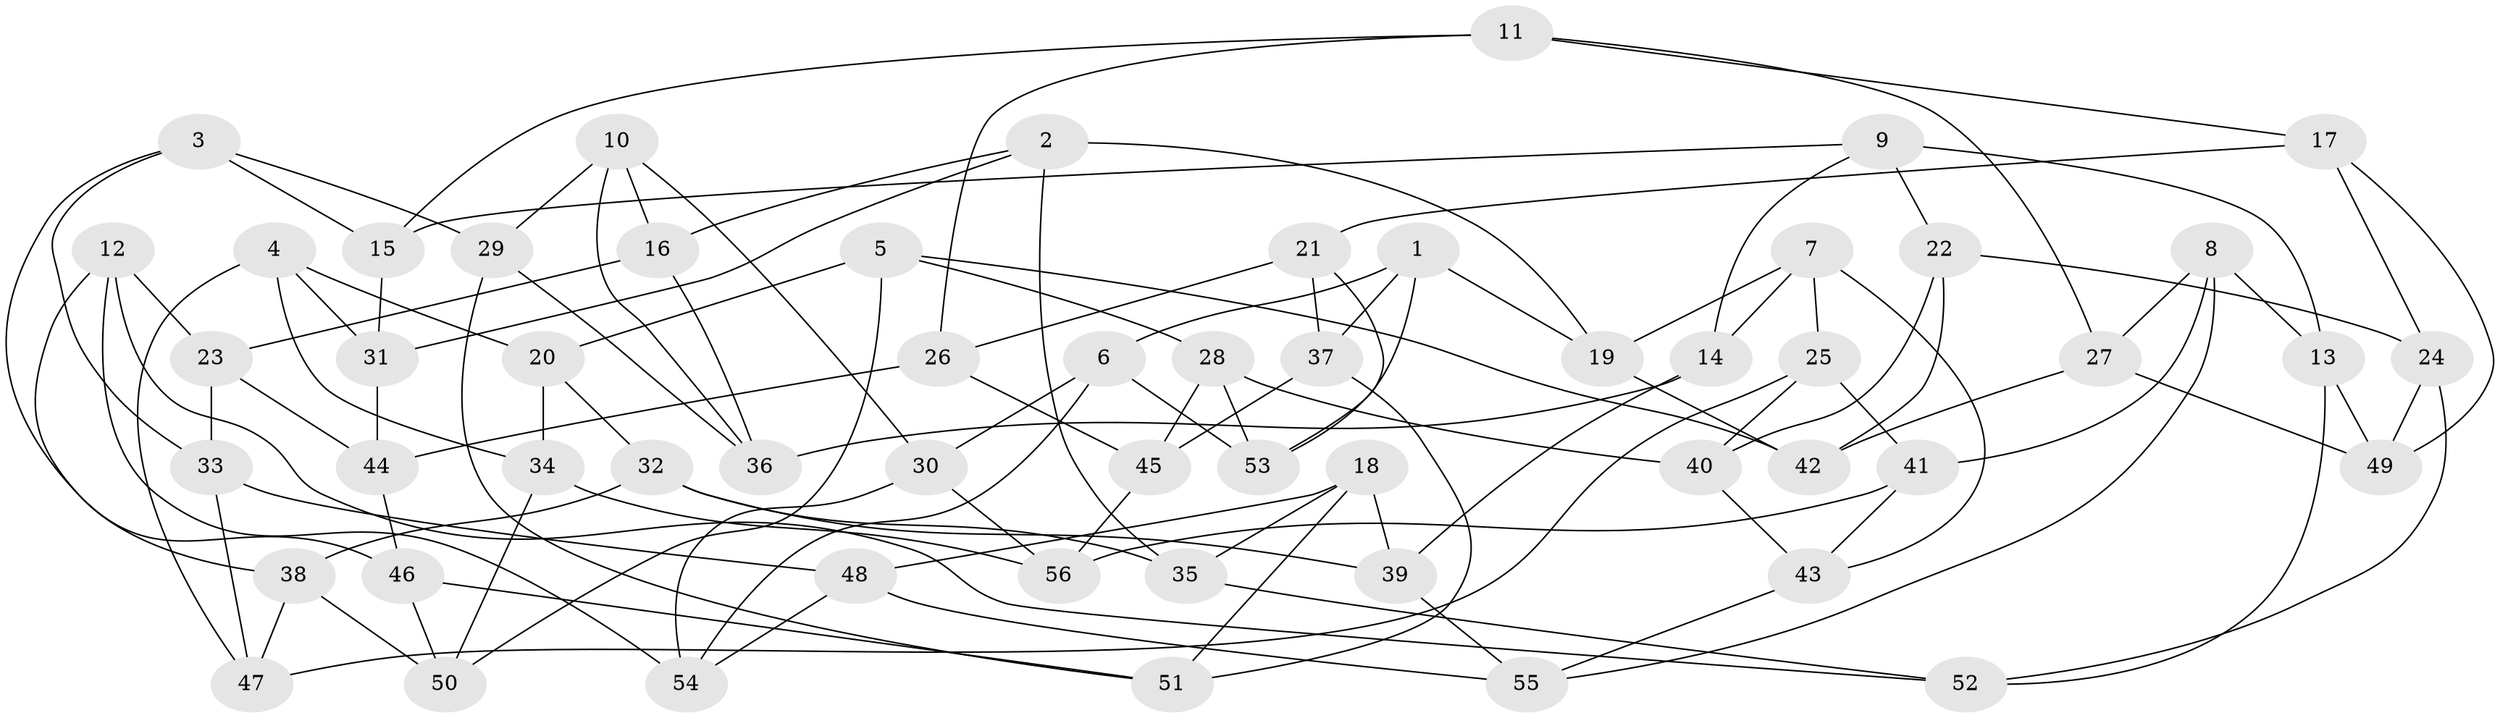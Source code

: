 // Generated by graph-tools (version 1.1) at 2025/16/03/09/25 04:16:34]
// undirected, 56 vertices, 112 edges
graph export_dot {
graph [start="1"]
  node [color=gray90,style=filled];
  1;
  2;
  3;
  4;
  5;
  6;
  7;
  8;
  9;
  10;
  11;
  12;
  13;
  14;
  15;
  16;
  17;
  18;
  19;
  20;
  21;
  22;
  23;
  24;
  25;
  26;
  27;
  28;
  29;
  30;
  31;
  32;
  33;
  34;
  35;
  36;
  37;
  38;
  39;
  40;
  41;
  42;
  43;
  44;
  45;
  46;
  47;
  48;
  49;
  50;
  51;
  52;
  53;
  54;
  55;
  56;
  1 -- 19;
  1 -- 37;
  1 -- 6;
  1 -- 53;
  2 -- 31;
  2 -- 16;
  2 -- 35;
  2 -- 19;
  3 -- 29;
  3 -- 15;
  3 -- 33;
  3 -- 46;
  4 -- 47;
  4 -- 34;
  4 -- 31;
  4 -- 20;
  5 -- 42;
  5 -- 50;
  5 -- 20;
  5 -- 28;
  6 -- 30;
  6 -- 53;
  6 -- 54;
  7 -- 43;
  7 -- 14;
  7 -- 19;
  7 -- 25;
  8 -- 41;
  8 -- 27;
  8 -- 55;
  8 -- 13;
  9 -- 13;
  9 -- 22;
  9 -- 14;
  9 -- 15;
  10 -- 29;
  10 -- 30;
  10 -- 36;
  10 -- 16;
  11 -- 27;
  11 -- 15;
  11 -- 26;
  11 -- 17;
  12 -- 23;
  12 -- 54;
  12 -- 52;
  12 -- 38;
  13 -- 52;
  13 -- 49;
  14 -- 39;
  14 -- 36;
  15 -- 31;
  16 -- 23;
  16 -- 36;
  17 -- 24;
  17 -- 21;
  17 -- 49;
  18 -- 39;
  18 -- 48;
  18 -- 51;
  18 -- 35;
  19 -- 42;
  20 -- 32;
  20 -- 34;
  21 -- 37;
  21 -- 53;
  21 -- 26;
  22 -- 42;
  22 -- 40;
  22 -- 24;
  23 -- 44;
  23 -- 33;
  24 -- 49;
  24 -- 52;
  25 -- 47;
  25 -- 40;
  25 -- 41;
  26 -- 45;
  26 -- 44;
  27 -- 42;
  27 -- 49;
  28 -- 40;
  28 -- 53;
  28 -- 45;
  29 -- 51;
  29 -- 36;
  30 -- 54;
  30 -- 56;
  31 -- 44;
  32 -- 38;
  32 -- 35;
  32 -- 39;
  33 -- 47;
  33 -- 48;
  34 -- 56;
  34 -- 50;
  35 -- 52;
  37 -- 51;
  37 -- 45;
  38 -- 47;
  38 -- 50;
  39 -- 55;
  40 -- 43;
  41 -- 56;
  41 -- 43;
  43 -- 55;
  44 -- 46;
  45 -- 56;
  46 -- 50;
  46 -- 51;
  48 -- 54;
  48 -- 55;
}
